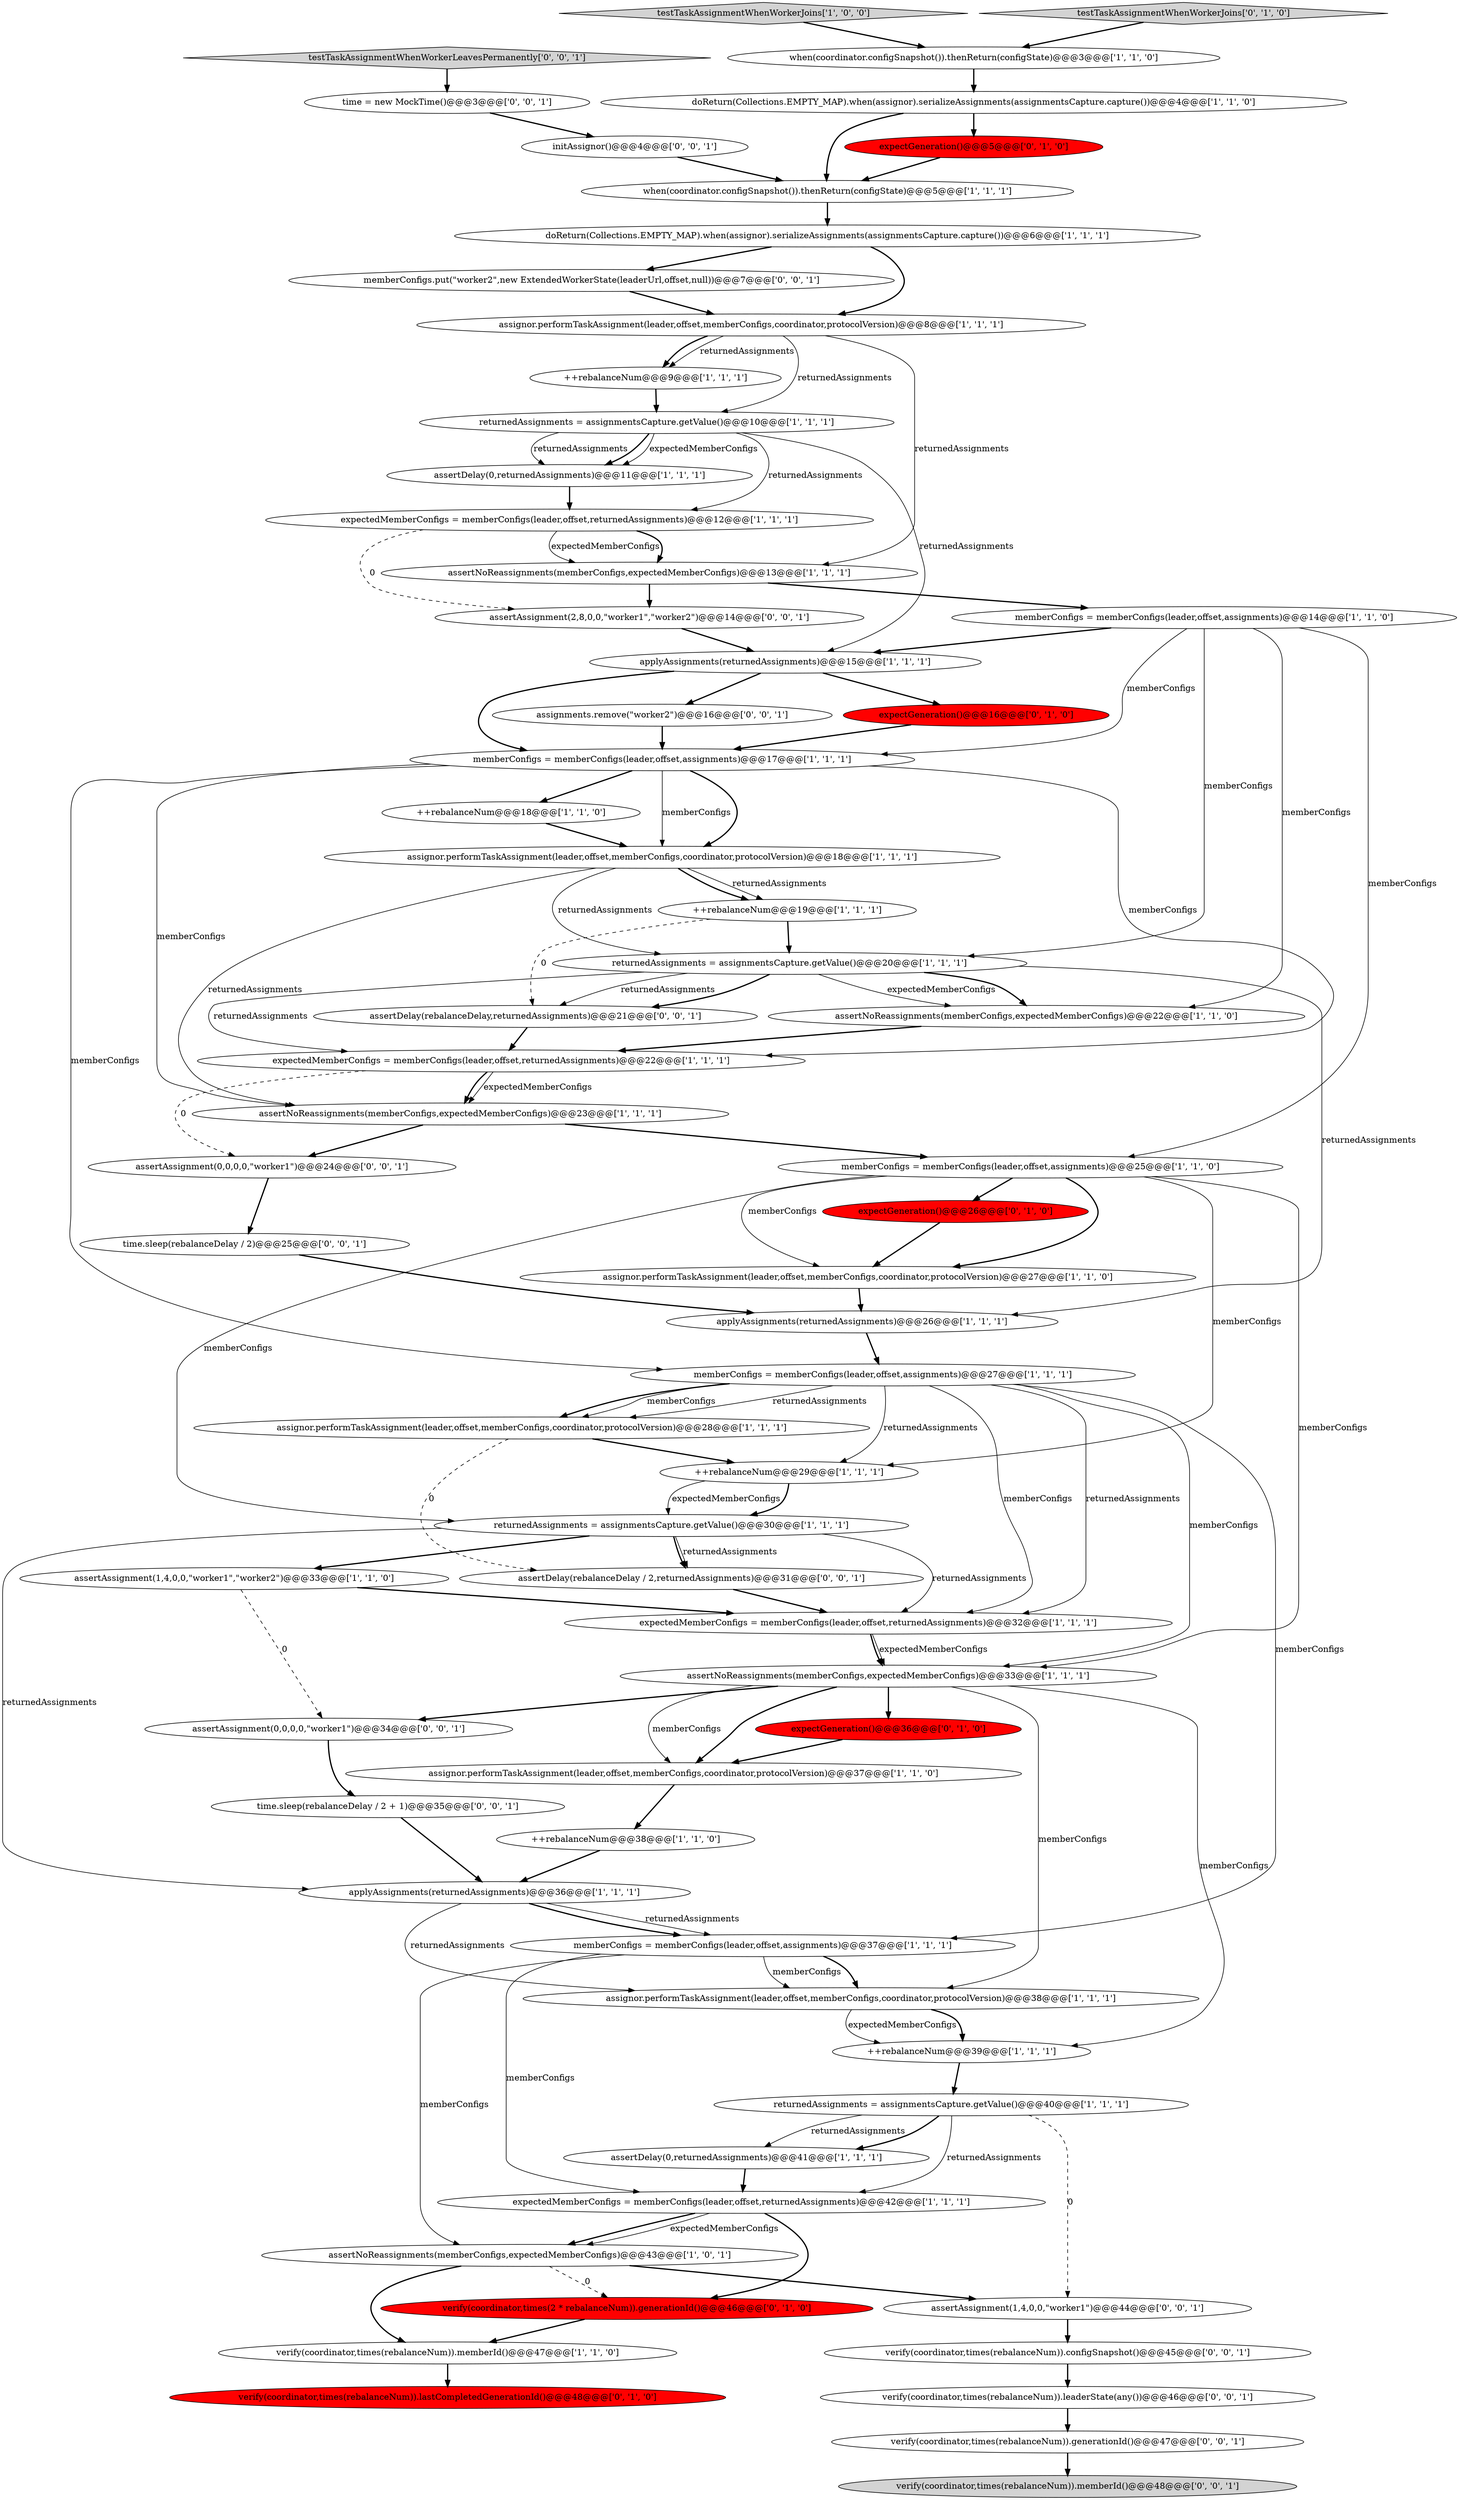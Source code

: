 digraph {
16 [style = filled, label = "returnedAssignments = assignmentsCapture.getValue()@@@40@@@['1', '1', '1']", fillcolor = white, shape = ellipse image = "AAA0AAABBB1BBB"];
13 [style = filled, label = "applyAssignments(returnedAssignments)@@@36@@@['1', '1', '1']", fillcolor = white, shape = ellipse image = "AAA0AAABBB1BBB"];
9 [style = filled, label = "testTaskAssignmentWhenWorkerJoins['1', '0', '0']", fillcolor = lightgray, shape = diamond image = "AAA0AAABBB1BBB"];
7 [style = filled, label = "assertNoReassignments(memberConfigs,expectedMemberConfigs)@@@13@@@['1', '1', '1']", fillcolor = white, shape = ellipse image = "AAA0AAABBB1BBB"];
30 [style = filled, label = "assignor.performTaskAssignment(leader,offset,memberConfigs,coordinator,protocolVersion)@@@27@@@['1', '1', '0']", fillcolor = white, shape = ellipse image = "AAA0AAABBB1BBB"];
35 [style = filled, label = "++rebalanceNum@@@39@@@['1', '1', '1']", fillcolor = white, shape = ellipse image = "AAA0AAABBB1BBB"];
3 [style = filled, label = "assertNoReassignments(memberConfigs,expectedMemberConfigs)@@@33@@@['1', '1', '1']", fillcolor = white, shape = ellipse image = "AAA0AAABBB1BBB"];
40 [style = filled, label = "verify(coordinator,times(rebalanceNum)).memberId()@@@47@@@['1', '1', '0']", fillcolor = white, shape = ellipse image = "AAA0AAABBB1BBB"];
10 [style = filled, label = "assertDelay(0,returnedAssignments)@@@11@@@['1', '1', '1']", fillcolor = white, shape = ellipse image = "AAA0AAABBB1BBB"];
56 [style = filled, label = "memberConfigs.put(\"worker2\",new ExtendedWorkerState(leaderUrl,offset,null))@@@7@@@['0', '0', '1']", fillcolor = white, shape = ellipse image = "AAA0AAABBB3BBB"];
59 [style = filled, label = "initAssignor()@@@4@@@['0', '0', '1']", fillcolor = white, shape = ellipse image = "AAA0AAABBB3BBB"];
42 [style = filled, label = "verify(coordinator,times(2 * rebalanceNum)).generationId()@@@46@@@['0', '1', '0']", fillcolor = red, shape = ellipse image = "AAA1AAABBB2BBB"];
63 [style = filled, label = "time.sleep(rebalanceDelay / 2)@@@25@@@['0', '0', '1']", fillcolor = white, shape = ellipse image = "AAA0AAABBB3BBB"];
29 [style = filled, label = "memberConfigs = memberConfigs(leader,offset,assignments)@@@14@@@['1', '1', '0']", fillcolor = white, shape = ellipse image = "AAA0AAABBB1BBB"];
46 [style = filled, label = "expectGeneration()@@@36@@@['0', '1', '0']", fillcolor = red, shape = ellipse image = "AAA1AAABBB2BBB"];
31 [style = filled, label = "++rebalanceNum@@@9@@@['1', '1', '1']", fillcolor = white, shape = ellipse image = "AAA0AAABBB1BBB"];
17 [style = filled, label = "applyAssignments(returnedAssignments)@@@26@@@['1', '1', '1']", fillcolor = white, shape = ellipse image = "AAA0AAABBB1BBB"];
52 [style = filled, label = "verify(coordinator,times(rebalanceNum)).leaderState(any())@@@46@@@['0', '0', '1']", fillcolor = white, shape = ellipse image = "AAA0AAABBB3BBB"];
14 [style = filled, label = "returnedAssignments = assignmentsCapture.getValue()@@@30@@@['1', '1', '1']", fillcolor = white, shape = ellipse image = "AAA0AAABBB1BBB"];
55 [style = filled, label = "verify(coordinator,times(rebalanceNum)).configSnapshot()@@@45@@@['0', '0', '1']", fillcolor = white, shape = ellipse image = "AAA0AAABBB3BBB"];
28 [style = filled, label = "doReturn(Collections.EMPTY_MAP).when(assignor).serializeAssignments(assignmentsCapture.capture())@@@6@@@['1', '1', '1']", fillcolor = white, shape = ellipse image = "AAA0AAABBB1BBB"];
32 [style = filled, label = "assertDelay(0,returnedAssignments)@@@41@@@['1', '1', '1']", fillcolor = white, shape = ellipse image = "AAA0AAABBB1BBB"];
36 [style = filled, label = "memberConfigs = memberConfigs(leader,offset,assignments)@@@17@@@['1', '1', '1']", fillcolor = white, shape = ellipse image = "AAA0AAABBB1BBB"];
54 [style = filled, label = "time.sleep(rebalanceDelay / 2 + 1)@@@35@@@['0', '0', '1']", fillcolor = white, shape = ellipse image = "AAA0AAABBB3BBB"];
0 [style = filled, label = "assertNoReassignments(memberConfigs,expectedMemberConfigs)@@@43@@@['1', '0', '1']", fillcolor = white, shape = ellipse image = "AAA0AAABBB1BBB"];
24 [style = filled, label = "applyAssignments(returnedAssignments)@@@15@@@['1', '1', '1']", fillcolor = white, shape = ellipse image = "AAA0AAABBB1BBB"];
61 [style = filled, label = "assignments.remove(\"worker2\")@@@16@@@['0', '0', '1']", fillcolor = white, shape = ellipse image = "AAA0AAABBB3BBB"];
21 [style = filled, label = "assignor.performTaskAssignment(leader,offset,memberConfigs,coordinator,protocolVersion)@@@18@@@['1', '1', '1']", fillcolor = white, shape = ellipse image = "AAA0AAABBB1BBB"];
64 [style = filled, label = "assertAssignment(2,8,0,0,\"worker1\",\"worker2\")@@@14@@@['0', '0', '1']", fillcolor = white, shape = ellipse image = "AAA0AAABBB3BBB"];
65 [style = filled, label = "testTaskAssignmentWhenWorkerLeavesPermanently['0', '0', '1']", fillcolor = lightgray, shape = diamond image = "AAA0AAABBB3BBB"];
22 [style = filled, label = "assignor.performTaskAssignment(leader,offset,memberConfigs,coordinator,protocolVersion)@@@28@@@['1', '1', '1']", fillcolor = white, shape = ellipse image = "AAA0AAABBB1BBB"];
6 [style = filled, label = "assignor.performTaskAssignment(leader,offset,memberConfigs,coordinator,protocolVersion)@@@8@@@['1', '1', '1']", fillcolor = white, shape = ellipse image = "AAA0AAABBB1BBB"];
25 [style = filled, label = "returnedAssignments = assignmentsCapture.getValue()@@@20@@@['1', '1', '1']", fillcolor = white, shape = ellipse image = "AAA0AAABBB1BBB"];
34 [style = filled, label = "memberConfigs = memberConfigs(leader,offset,assignments)@@@37@@@['1', '1', '1']", fillcolor = white, shape = ellipse image = "AAA0AAABBB1BBB"];
41 [style = filled, label = "++rebalanceNum@@@38@@@['1', '1', '0']", fillcolor = white, shape = ellipse image = "AAA0AAABBB1BBB"];
43 [style = filled, label = "expectGeneration()@@@5@@@['0', '1', '0']", fillcolor = red, shape = ellipse image = "AAA1AAABBB2BBB"];
11 [style = filled, label = "assertNoReassignments(memberConfigs,expectedMemberConfigs)@@@22@@@['1', '1', '0']", fillcolor = white, shape = ellipse image = "AAA0AAABBB1BBB"];
20 [style = filled, label = "assertAssignment(1,4,0,0,\"worker1\",\"worker2\")@@@33@@@['1', '1', '0']", fillcolor = white, shape = ellipse image = "AAA0AAABBB1BBB"];
19 [style = filled, label = "++rebalanceNum@@@19@@@['1', '1', '1']", fillcolor = white, shape = ellipse image = "AAA0AAABBB1BBB"];
38 [style = filled, label = "doReturn(Collections.EMPTY_MAP).when(assignor).serializeAssignments(assignmentsCapture.capture())@@@4@@@['1', '1', '0']", fillcolor = white, shape = ellipse image = "AAA0AAABBB1BBB"];
12 [style = filled, label = "++rebalanceNum@@@29@@@['1', '1', '1']", fillcolor = white, shape = ellipse image = "AAA0AAABBB1BBB"];
44 [style = filled, label = "expectGeneration()@@@16@@@['0', '1', '0']", fillcolor = red, shape = ellipse image = "AAA1AAABBB2BBB"];
58 [style = filled, label = "assertAssignment(0,0,0,0,\"worker1\")@@@34@@@['0', '0', '1']", fillcolor = white, shape = ellipse image = "AAA0AAABBB3BBB"];
15 [style = filled, label = "expectedMemberConfigs = memberConfigs(leader,offset,returnedAssignments)@@@22@@@['1', '1', '1']", fillcolor = white, shape = ellipse image = "AAA0AAABBB1BBB"];
4 [style = filled, label = "when(coordinator.configSnapshot()).thenReturn(configState)@@@3@@@['1', '1', '0']", fillcolor = white, shape = ellipse image = "AAA0AAABBB1BBB"];
60 [style = filled, label = "verify(coordinator,times(rebalanceNum)).memberId()@@@48@@@['0', '0', '1']", fillcolor = lightgray, shape = ellipse image = "AAA0AAABBB3BBB"];
37 [style = filled, label = "memberConfigs = memberConfigs(leader,offset,assignments)@@@25@@@['1', '1', '0']", fillcolor = white, shape = ellipse image = "AAA0AAABBB1BBB"];
23 [style = filled, label = "++rebalanceNum@@@18@@@['1', '1', '0']", fillcolor = white, shape = ellipse image = "AAA0AAABBB1BBB"];
2 [style = filled, label = "assertNoReassignments(memberConfigs,expectedMemberConfigs)@@@23@@@['1', '1', '1']", fillcolor = white, shape = ellipse image = "AAA0AAABBB1BBB"];
57 [style = filled, label = "time = new MockTime()@@@3@@@['0', '0', '1']", fillcolor = white, shape = ellipse image = "AAA0AAABBB3BBB"];
50 [style = filled, label = "assertDelay(rebalanceDelay,returnedAssignments)@@@21@@@['0', '0', '1']", fillcolor = white, shape = ellipse image = "AAA0AAABBB3BBB"];
1 [style = filled, label = "returnedAssignments = assignmentsCapture.getValue()@@@10@@@['1', '1', '1']", fillcolor = white, shape = ellipse image = "AAA0AAABBB1BBB"];
33 [style = filled, label = "assignor.performTaskAssignment(leader,offset,memberConfigs,coordinator,protocolVersion)@@@37@@@['1', '1', '0']", fillcolor = white, shape = ellipse image = "AAA0AAABBB1BBB"];
26 [style = filled, label = "memberConfigs = memberConfigs(leader,offset,assignments)@@@27@@@['1', '1', '1']", fillcolor = white, shape = ellipse image = "AAA0AAABBB1BBB"];
45 [style = filled, label = "testTaskAssignmentWhenWorkerJoins['0', '1', '0']", fillcolor = lightgray, shape = diamond image = "AAA0AAABBB2BBB"];
49 [style = filled, label = "assertDelay(rebalanceDelay / 2,returnedAssignments)@@@31@@@['0', '0', '1']", fillcolor = white, shape = ellipse image = "AAA0AAABBB3BBB"];
39 [style = filled, label = "expectedMemberConfigs = memberConfigs(leader,offset,returnedAssignments)@@@32@@@['1', '1', '1']", fillcolor = white, shape = ellipse image = "AAA0AAABBB1BBB"];
18 [style = filled, label = "expectedMemberConfigs = memberConfigs(leader,offset,returnedAssignments)@@@12@@@['1', '1', '1']", fillcolor = white, shape = ellipse image = "AAA0AAABBB1BBB"];
51 [style = filled, label = "assertAssignment(0,0,0,0,\"worker1\")@@@24@@@['0', '0', '1']", fillcolor = white, shape = ellipse image = "AAA0AAABBB3BBB"];
5 [style = filled, label = "expectedMemberConfigs = memberConfigs(leader,offset,returnedAssignments)@@@42@@@['1', '1', '1']", fillcolor = white, shape = ellipse image = "AAA0AAABBB1BBB"];
53 [style = filled, label = "verify(coordinator,times(rebalanceNum)).generationId()@@@47@@@['0', '0', '1']", fillcolor = white, shape = ellipse image = "AAA0AAABBB3BBB"];
47 [style = filled, label = "verify(coordinator,times(rebalanceNum)).lastCompletedGenerationId()@@@48@@@['0', '1', '0']", fillcolor = red, shape = ellipse image = "AAA1AAABBB2BBB"];
48 [style = filled, label = "expectGeneration()@@@26@@@['0', '1', '0']", fillcolor = red, shape = ellipse image = "AAA1AAABBB2BBB"];
27 [style = filled, label = "when(coordinator.configSnapshot()).thenReturn(configState)@@@5@@@['1', '1', '1']", fillcolor = white, shape = ellipse image = "AAA0AAABBB1BBB"];
62 [style = filled, label = "assertAssignment(1,4,0,0,\"worker1\")@@@44@@@['0', '0', '1']", fillcolor = white, shape = ellipse image = "AAA0AAABBB3BBB"];
8 [style = filled, label = "assignor.performTaskAssignment(leader,offset,memberConfigs,coordinator,protocolVersion)@@@38@@@['1', '1', '1']", fillcolor = white, shape = ellipse image = "AAA0AAABBB1BBB"];
1->18 [style = solid, label="returnedAssignments"];
28->6 [style = bold, label=""];
2->51 [style = bold, label=""];
65->57 [style = bold, label=""];
27->28 [style = bold, label=""];
15->51 [style = dashed, label="0"];
36->21 [style = solid, label="memberConfigs"];
62->55 [style = bold, label=""];
31->1 [style = bold, label=""];
57->59 [style = bold, label=""];
26->22 [style = solid, label="returnedAssignments"];
26->22 [style = bold, label=""];
13->34 [style = solid, label="returnedAssignments"];
49->39 [style = bold, label=""];
29->25 [style = solid, label="memberConfigs"];
0->42 [style = dashed, label="0"];
6->31 [style = solid, label="returnedAssignments"];
5->0 [style = bold, label=""];
37->48 [style = bold, label=""];
21->19 [style = solid, label="returnedAssignments"];
40->47 [style = bold, label=""];
16->32 [style = solid, label="returnedAssignments"];
29->37 [style = solid, label="memberConfigs"];
0->40 [style = bold, label=""];
26->12 [style = solid, label="returnedAssignments"];
53->60 [style = bold, label=""];
20->58 [style = dashed, label="0"];
41->13 [style = bold, label=""];
6->7 [style = solid, label="returnedAssignments"];
14->20 [style = bold, label=""];
7->29 [style = bold, label=""];
26->34 [style = solid, label="memberConfigs"];
13->34 [style = bold, label=""];
3->46 [style = bold, label=""];
4->38 [style = bold, label=""];
21->19 [style = bold, label=""];
1->24 [style = solid, label="returnedAssignments"];
26->3 [style = solid, label="memberConfigs"];
36->26 [style = solid, label="memberConfigs"];
24->44 [style = bold, label=""];
22->49 [style = dashed, label="0"];
33->41 [style = bold, label=""];
12->14 [style = solid, label="expectedMemberConfigs"];
16->32 [style = bold, label=""];
3->33 [style = bold, label=""];
34->8 [style = bold, label=""];
42->40 [style = bold, label=""];
58->54 [style = bold, label=""];
19->25 [style = bold, label=""];
3->33 [style = solid, label="memberConfigs"];
36->15 [style = solid, label="memberConfigs"];
18->64 [style = dashed, label="0"];
0->62 [style = bold, label=""];
18->7 [style = solid, label="expectedMemberConfigs"];
6->1 [style = solid, label="returnedAssignments"];
8->35 [style = solid, label="expectedMemberConfigs"];
43->27 [style = bold, label=""];
26->22 [style = solid, label="memberConfigs"];
46->33 [style = bold, label=""];
12->14 [style = bold, label=""];
20->39 [style = bold, label=""];
13->8 [style = solid, label="returnedAssignments"];
3->58 [style = bold, label=""];
18->7 [style = bold, label=""];
51->63 [style = bold, label=""];
21->2 [style = solid, label="returnedAssignments"];
10->18 [style = bold, label=""];
24->61 [style = bold, label=""];
59->27 [style = bold, label=""];
56->6 [style = bold, label=""];
15->2 [style = solid, label="expectedMemberConfigs"];
30->17 [style = bold, label=""];
7->64 [style = bold, label=""];
37->30 [style = bold, label=""];
25->17 [style = solid, label="returnedAssignments"];
38->27 [style = bold, label=""];
34->0 [style = solid, label="memberConfigs"];
8->35 [style = bold, label=""];
61->36 [style = bold, label=""];
5->0 [style = solid, label="expectedMemberConfigs"];
21->25 [style = solid, label="returnedAssignments"];
14->39 [style = solid, label="returnedAssignments"];
14->49 [style = solid, label="returnedAssignments"];
63->17 [style = bold, label=""];
14->13 [style = solid, label="returnedAssignments"];
19->50 [style = dashed, label="0"];
26->39 [style = solid, label="returnedAssignments"];
50->15 [style = bold, label=""];
55->52 [style = bold, label=""];
48->30 [style = bold, label=""];
38->43 [style = bold, label=""];
37->30 [style = solid, label="memberConfigs"];
32->5 [style = bold, label=""];
15->2 [style = bold, label=""];
17->26 [style = bold, label=""];
35->16 [style = bold, label=""];
44->36 [style = bold, label=""];
52->53 [style = bold, label=""];
14->49 [style = bold, label=""];
26->39 [style = solid, label="memberConfigs"];
39->3 [style = solid, label="expectedMemberConfigs"];
37->3 [style = solid, label="memberConfigs"];
9->4 [style = bold, label=""];
34->8 [style = solid, label="memberConfigs"];
39->3 [style = bold, label=""];
1->10 [style = solid, label="returnedAssignments"];
25->15 [style = solid, label="returnedAssignments"];
64->24 [style = bold, label=""];
25->11 [style = solid, label="expectedMemberConfigs"];
16->5 [style = solid, label="returnedAssignments"];
3->8 [style = solid, label="memberConfigs"];
11->15 [style = bold, label=""];
28->56 [style = bold, label=""];
45->4 [style = bold, label=""];
16->62 [style = dashed, label="0"];
36->21 [style = bold, label=""];
37->14 [style = solid, label="memberConfigs"];
24->36 [style = bold, label=""];
6->31 [style = bold, label=""];
36->23 [style = bold, label=""];
23->21 [style = bold, label=""];
54->13 [style = bold, label=""];
25->11 [style = bold, label=""];
3->35 [style = solid, label="memberConfigs"];
22->12 [style = bold, label=""];
34->5 [style = solid, label="memberConfigs"];
29->36 [style = solid, label="memberConfigs"];
5->42 [style = bold, label=""];
2->37 [style = bold, label=""];
29->24 [style = bold, label=""];
1->10 [style = bold, label=""];
25->50 [style = bold, label=""];
37->12 [style = solid, label="memberConfigs"];
25->50 [style = solid, label="returnedAssignments"];
1->10 [style = solid, label="expectedMemberConfigs"];
29->11 [style = solid, label="memberConfigs"];
36->2 [style = solid, label="memberConfigs"];
}
